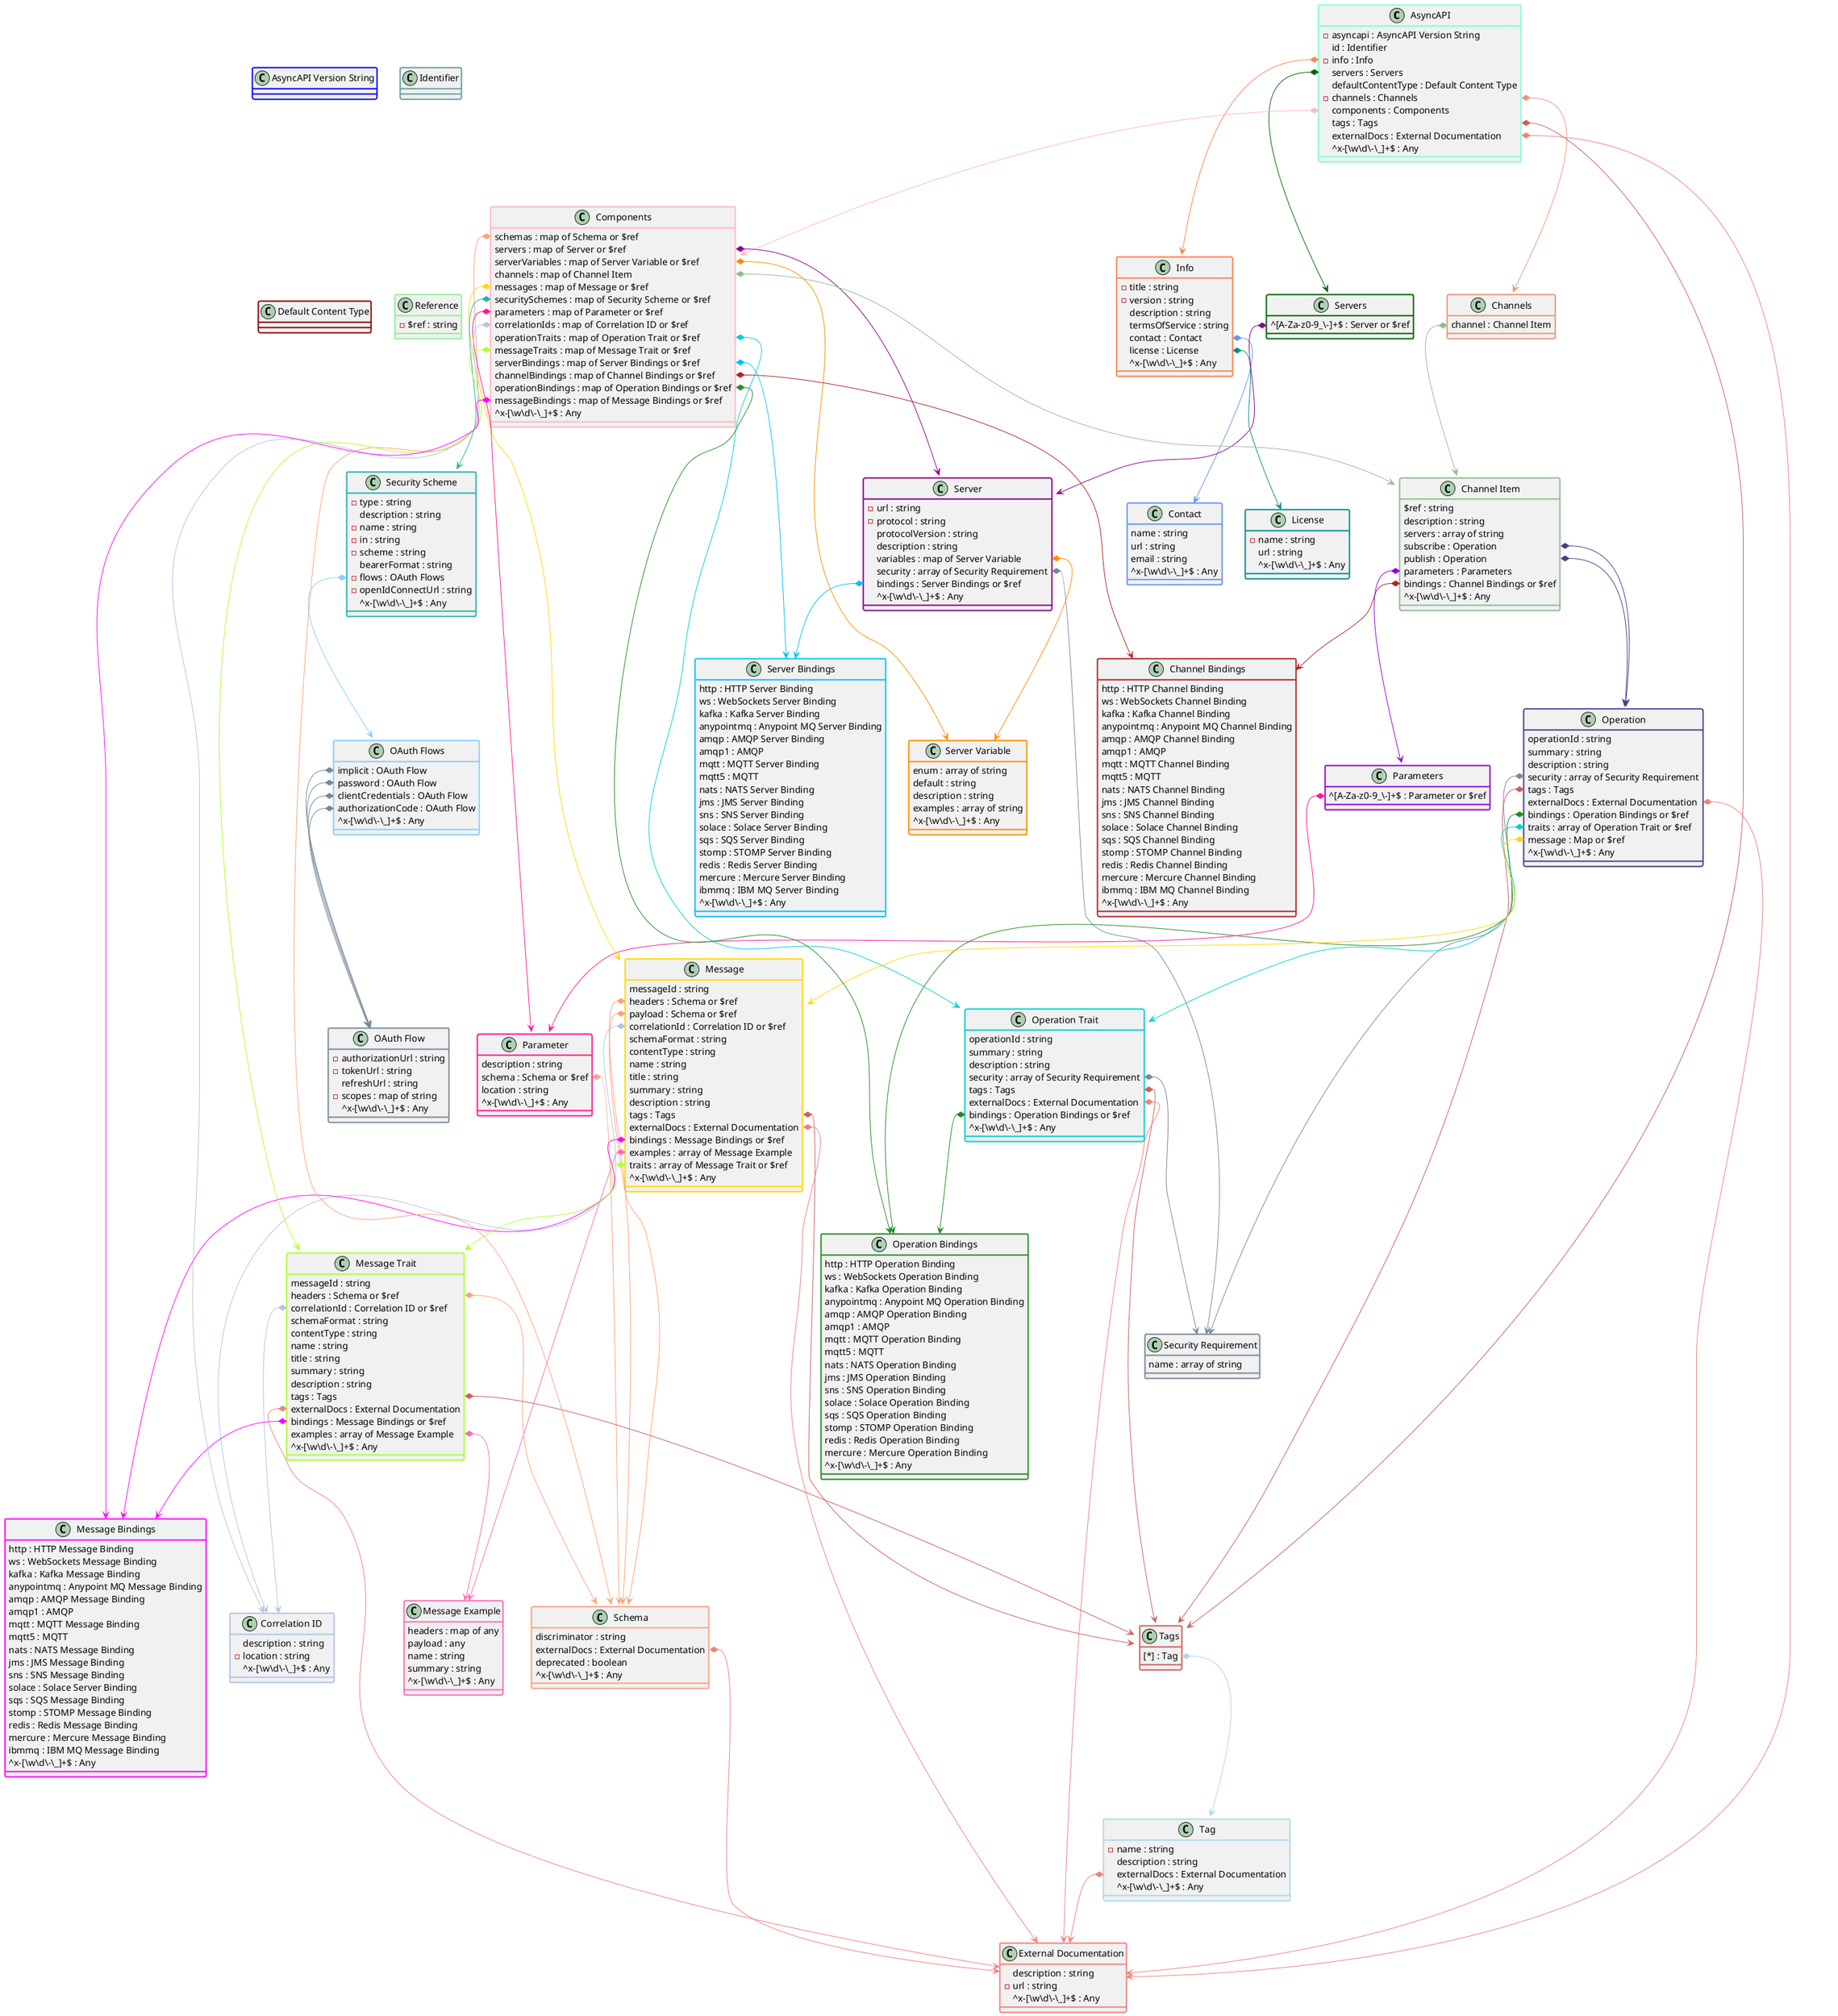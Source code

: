 @startuml
class "AsyncAPI" #line:Aquamarine;line.bold {
  -asyncapi : AsyncAPI Version String
  id : Identifier
  -info : Info
  servers : Servers
  defaultContentType : Default Content Type
  -channels : Channels
  components : Components
  tags : Tags
  externalDocs : External Documentation
  ^x-[\w\d\-\_]+$ : Any
}
"AsyncAPI::info"*-->"Info" #Coral
"AsyncAPI::servers"*-->"Servers" #DarkGreen
"AsyncAPI::channels"*-->"Channels" #DarkSalmon
"AsyncAPI::components"*-->"Components" #LightPink
"AsyncAPI::tags"*-->"Tags" #IndianRed
"AsyncAPI::externalDocs"*-->"External Documentation" #LightCoral

class "AsyncAPI Version String" #line:Blue;line.bold {
}

class "Identifier" #line:CadetBlue;line.bold {
}

class "Info" #line:Coral;line.bold {
  -title : string
  -version : string
  description : string
  termsOfService : string
  contact : Contact
  license : License
  ^x-[\w\d\-\_]+$ : Any
}
"Info::contact"*-->"Contact" #CornflowerBlue
"Info::license"*-->"License" #DarkCyan

class "Contact" #line:CornflowerBlue;line.bold {
  name : string
  url : string
  email : string
  ^x-[\w\d\-\_]+$ : Any
}

class "License" #line:DarkCyan;line.bold {
  -name : string
  url : string
  ^x-[\w\d\-\_]+$ : Any
}

class "Servers" #line:DarkGreen;line.bold {
  ^[A-Za-z0-9_\-]+$ : Server or $ref
}
"Servers::^[A-Za-z0-9_\-]+$"*-->"Server" #DarkMagenta

class "Server" #line:DarkMagenta;line.bold {
  -url : string
  -protocol : string
  protocolVersion : string
  description : string
  variables : map of Server Variable
  security : array of Security Requirement
  bindings : Server Bindings or $ref
  ^x-[\w\d\-\_]+$ : Any
}
"Server::variables"*-->"Server Variable" #DarkOrange
"Server::security"*-->"Security Requirement" #LightSlateGrey
"Server::bindings"*-->"Server Bindings" #DeepSkyBlue

class "Server Variable" #line:DarkOrange;line.bold {
  enum : array of string
  default : string
  description : string
  examples : array of string
  ^x-[\w\d\-\_]+$ : Any
}

class "Default Content Type" #line:DarkRed;line.bold {
}

class "Channels" #line:DarkSalmon;line.bold {
  channel : Channel Item
}
"Channels::channel"*-->"Channel Item" #DarkSeaGreen

class "Channel Item" #line:DarkSeaGreen;line.bold {
  $ref : string
  description : string
  servers : array of string
  subscribe : Operation
  publish : Operation
  parameters : Parameters
  bindings : Channel Bindings or $ref
  ^x-[\w\d\-\_]+$ : Any
}
"Channel Item::subscribe"*-->"Operation" #DarkSlateBlue
"Channel Item::publish"*-->"Operation" #DarkSlateBlue
"Channel Item::parameters"*-->"Parameters" #DarkViolet
"Channel Item::bindings"*-->"Channel Bindings" #FireBrick

class "Operation" #line:DarkSlateBlue;line.bold {
  operationId : string
  summary : string
  description : string
  security : array of Security Requirement
  tags : Tags
  externalDocs : External Documentation
  bindings : Operation Bindings or $ref
  traits : array of Operation Trait or $ref
  message : Map or $ref
  ^x-[\w\d\-\_]+$ : Any
}
"Operation::security"*-->"Security Requirement" #LightSlateGrey
"Operation::tags"*-->"Tags" #IndianRed
"Operation::externalDocs"*-->"External Documentation" #LightCoral
"Operation::bindings"*-->"Operation Bindings" #ForestGreen
"Operation::traits"*-->"Operation Trait" #DarkTurquoise
"Operation::message"*-->"Message" #Gold

class "Operation Trait" #line:DarkTurquoise;line.bold {
  operationId : string
  summary : string
  description : string
  security : array of Security Requirement
  tags : Tags
  externalDocs : External Documentation
  bindings : Operation Bindings or $ref
  ^x-[\w\d\-\_]+$ : Any
}
"Operation Trait::security"*-->"Security Requirement" #LightSlateGrey
"Operation Trait::tags"*-->"Tags" #IndianRed
"Operation Trait::externalDocs"*-->"External Documentation" #LightCoral
"Operation Trait::bindings"*-->"Operation Bindings" #ForestGreen

class "Parameters" #line:DarkViolet;line.bold {
  ^[A-Za-z0-9_\-]+$ : Parameter or $ref
}
"Parameters::^[A-Za-z0-9_\-]+$"*-->"Parameter" #DeepPink

class "Parameter" #line:DeepPink;line.bold {
  description : string
  schema : Schema or $ref
  location : string
  ^x-[\w\d\-\_]+$ : Any
}
"Parameter::schema"*-->"Schema" #LightSalmon

class "Server Bindings" #line:DeepSkyBlue;line.bold {
  http : HTTP Server Binding
  ws : WebSockets Server Binding
  kafka : Kafka Server Binding
  anypointmq : Anypoint MQ Server Binding
  amqp : AMQP Server Binding
  amqp1 : AMQP
  mqtt : MQTT Server Binding
  mqtt5 : MQTT
  nats : NATS Server Binding
  jms : JMS Server Binding
  sns : SNS Server Binding
  solace : Solace Server Binding
  sqs : SQS Server Binding
  stomp : STOMP Server Binding
  redis : Redis Server Binding
  mercure : Mercure Server Binding
  ibmmq : IBM MQ Server Binding
  ^x-[\w\d\-\_]+$ : Any
}

class "Channel Bindings" #line:FireBrick;line.bold {
  http : HTTP Channel Binding
  ws : WebSockets Channel Binding
  kafka : Kafka Channel Binding
  anypointmq : Anypoint MQ Channel Binding
  amqp : AMQP Channel Binding
  amqp1 : AMQP
  mqtt : MQTT Channel Binding
  mqtt5 : MQTT
  nats : NATS Channel Binding
  jms : JMS Channel Binding
  sns : SNS Channel Binding
  solace : Solace Channel Binding
  sqs : SQS Channel Binding
  stomp : STOMP Channel Binding
  redis : Redis Channel Binding
  mercure : Mercure Channel Binding
  ibmmq : IBM MQ Channel Binding
  ^x-[\w\d\-\_]+$ : Any
}

class "Operation Bindings" #line:ForestGreen;line.bold {
  http : HTTP Operation Binding
  ws : WebSockets Operation Binding
  kafka : Kafka Operation Binding
  anypointmq : Anypoint MQ Operation Binding
  amqp : AMQP Operation Binding
  amqp1 : AMQP
  mqtt : MQTT Operation Binding
  mqtt5 : MQTT
  nats : NATS Operation Binding
  jms : JMS Operation Binding
  sns : SNS Operation Binding
  solace : Solace Operation Binding
  sqs : SQS Operation Binding
  stomp : STOMP Operation Binding
  redis : Redis Operation Binding
  mercure : Mercure Operation Binding
  ^x-[\w\d\-\_]+$ : Any
}

class "Message Bindings" #line:Fuchsia;line.bold {
  http : HTTP Message Binding
  ws : WebSockets Message Binding
  kafka : Kafka Message Binding
  anypointmq : Anypoint MQ Message Binding
  amqp : AMQP Message Binding
  amqp1 : AMQP
  mqtt : MQTT Message Binding
  mqtt5 : MQTT
  nats : NATS Message Binding
  jms : JMS Message Binding
  sns : SNS Message Binding
  solace : Solace Server Binding
  sqs : SQS Message Binding
  stomp : STOMP Message Binding
  redis : Redis Message Binding
  mercure : Mercure Message Binding
  ibmmq : IBM MQ Message Binding
  ^x-[\w\d\-\_]+$ : Any
}

class "Message" #line:Gold;line.bold {
  messageId : string
  headers : Schema or $ref
  payload : Schema or $ref
  correlationId : Correlation ID or $ref
  schemaFormat : string
  contentType : string
  name : string
  title : string
  summary : string
  description : string
  tags : Tags
  externalDocs : External Documentation
  bindings : Message Bindings or $ref
  examples : array of Message Example
  traits : array of Message Trait or $ref
  ^x-[\w\d\-\_]+$ : Any
}
"Message::headers"*-->"Schema" #LightSalmon
"Message::payload"*-->"Schema" #LightSalmon
"Message::correlationId"*-->"Correlation ID" #LightSteelBlue
"Message::tags"*-->"Tags" #IndianRed
"Message::externalDocs"*-->"External Documentation" #LightCoral
"Message::bindings"*-->"Message Bindings" #Fuchsia
"Message::examples"*-->"Message Example" #HotPink
"Message::traits"*-->"Message Trait" #GreenYellow

class "Message Trait" #line:GreenYellow;line.bold {
  messageId : string
  headers : Schema or $ref
  correlationId : Correlation ID or $ref
  schemaFormat : string
  contentType : string
  name : string
  title : string
  summary : string
  description : string
  tags : Tags
  externalDocs : External Documentation
  bindings : Message Bindings or $ref
  examples : array of Message Example
  ^x-[\w\d\-\_]+$ : Any
}
"Message Trait::headers"*-->"Schema" #LightSalmon
"Message Trait::correlationId"*-->"Correlation ID" #LightSteelBlue
"Message Trait::tags"*-->"Tags" #IndianRed
"Message Trait::externalDocs"*-->"External Documentation" #LightCoral
"Message Trait::bindings"*-->"Message Bindings" #Fuchsia
"Message Trait::examples"*-->"Message Example" #HotPink

class "Message Example" #line:HotPink;line.bold {
  headers : map of any
  payload : any
  name : string
  summary : string
  ^x-[\w\d\-\_]+$ : Any
}

class "Tags" #line:IndianRed;line.bold {
  [*] : Tag
}
"Tags::[*]"*-->"Tag" #LightBlue

class "Tag" #line:LightBlue;line.bold {
  -name : string
  description : string
  externalDocs : External Documentation
  ^x-[\w\d\-\_]+$ : Any
}
"Tag::externalDocs"*-->"External Documentation" #LightCoral

class "External Documentation" #line:LightCoral;line.bold {
  description : string
  -url : string
  ^x-[\w\d\-\_]+$ : Any
}

class "Reference" #line:LightGreen;line.bold {
  -$ref : string
}

class "Components" #line:LightPink;line.bold {
  schemas : map of Schema or $ref
  servers : map of Server or $ref
  serverVariables : map of Server Variable or $ref
  channels : map of Channel Item
  messages : map of Message or $ref
  securitySchemes : map of Security Scheme or $ref
  parameters : map of Parameter or $ref
  correlationIds : map of Correlation ID or $ref
  operationTraits : map of Operation Trait or $ref
  messageTraits : map of Message Trait or $ref
  serverBindings : map of Server Bindings or $ref
  channelBindings : map of Channel Bindings or $ref
  operationBindings : map of Operation Bindings or $ref
  messageBindings : map of Message Bindings or $ref
  ^x-[\w\d\-\_]+$ : Any
}
"Components::schemas"*-->"Schema" #LightSalmon
"Components::servers"*-->"Server" #DarkMagenta
"Components::serverVariables"*-->"Server Variable" #DarkOrange
"Components::channels"*-->"Channel Item" #DarkSeaGreen
"Components::messages"*-->"Message" #Gold
"Components::securitySchemes"*-->"Security Scheme" #LightSeaGreen
"Components::parameters"*-->"Parameter" #DeepPink
"Components::correlationIds"*-->"Correlation ID" #LightSteelBlue
"Components::operationTraits"*-->"Operation Trait" #DarkTurquoise
"Components::messageTraits"*-->"Message Trait" #GreenYellow
"Components::serverBindings"*-->"Server Bindings" #DeepSkyBlue
"Components::channelBindings"*-->"Channel Bindings" #FireBrick
"Components::operationBindings"*-->"Operation Bindings" #ForestGreen
"Components::messageBindings"*-->"Message Bindings" #Fuchsia

class "Schema" #line:LightSalmon;line.bold {
  discriminator : string
  externalDocs : External Documentation
  deprecated : boolean
  ^x-[\w\d\-\_]+$ : Any
}
"Schema::externalDocs"*-->"External Documentation" #LightCoral

class "Security Scheme" #line:LightSeaGreen;line.bold {
  -type : string
  description : string
  -name : string
  -in : string
  -scheme : string
  bearerFormat : string
  -flows : OAuth Flows
  -openIdConnectUrl : string
  ^x-[\w\d\-\_]+$ : Any
}
"Security Scheme::flows"*-->"OAuth Flows" #LightSkyBlue

class "OAuth Flows" #line:LightSkyBlue;line.bold {
  implicit : OAuth Flow
  password : OAuth Flow
  clientCredentials : OAuth Flow
  authorizationCode : OAuth Flow
  ^x-[\w\d\-\_]+$ : Any
}
"OAuth Flows::implicit"*-->"OAuth Flow" #LightSlateGray
"OAuth Flows::password"*-->"OAuth Flow" #LightSlateGray
"OAuth Flows::clientCredentials"*-->"OAuth Flow" #LightSlateGray
"OAuth Flows::authorizationCode"*-->"OAuth Flow" #LightSlateGray

class "OAuth Flow" #line:LightSlateGray;line.bold {
  -authorizationUrl : string
  -tokenUrl : string
  refreshUrl : string
  -scopes : map of string
  ^x-[\w\d\-\_]+$ : Any
}

class "Security Requirement" #line:LightSlateGrey;line.bold {
  name : array of string
}

class "Correlation ID" #line:LightSteelBlue;line.bold {
  description : string
  -location : string
  ^x-[\w\d\-\_]+$ : Any
}

@enduml
